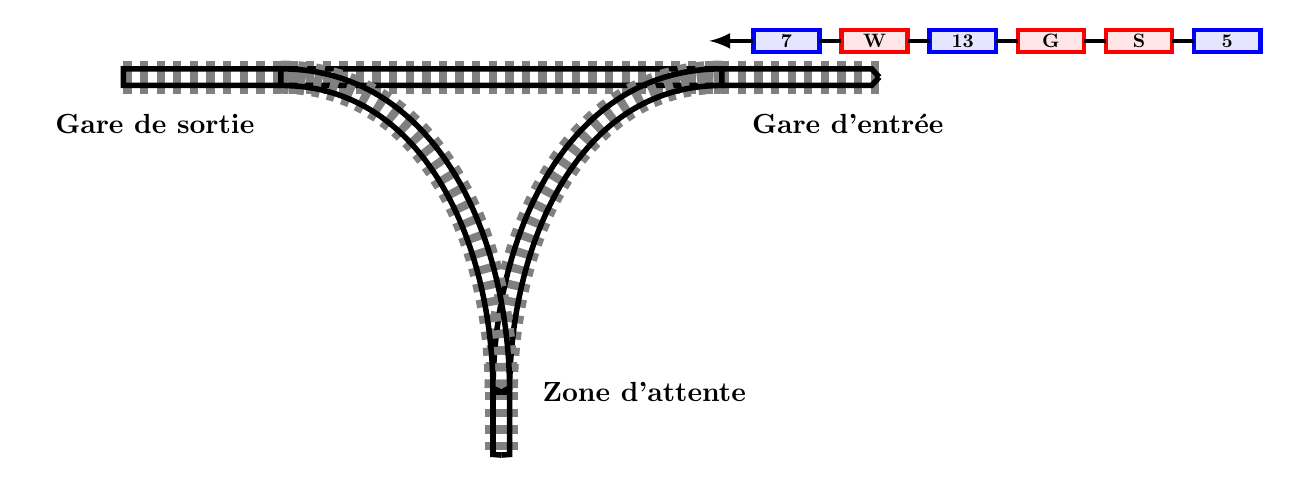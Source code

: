 % Railway from https://tex.stackexchange.com/questions/198057/tikz-drawing-railway-tracks

\usetikzlibrary{decorations.pathmorphing}

\tikzstyle{track}=[
    postaction={draw=gray,dashed,line width=12pt},
    postaction={draw,decorate,decoration={curveto,raise=3pt},line width=2pt},
    postaction={draw,decorate,decoration={curveto,raise=-3pt},line width=2pt}]

\begin{tikzpicture}[scale=0.4, every node/.style={scale=1}]


  \path[track] (-12,0) -- (12,0);
  \path[track] (0,-10) -- (0,-12);

\path[track] (7,0)    to[out= 180,in=90] ( 0,-10) ;

\path[track] (-7,0)    to[out= 0,in=90] ( 0,-10) ;
%                             to[out=  0,in= 90] ( 7,25) 
%                             to[out=270,in=  0] (-5,27);

%     \path[track] (-5,27)    to[out=  0,in=180] ( 5,33) 
%                             to[out=  0,in= 90] ( 7,25) 
%                             to[out=270,in=  0] (-5,27);

%     \path[track] (-4,10)    to ( 0,10) to[out=  0,in=270] (4,16);
%     \path[track] (12,10)    to ( 8,10) to[out=180,in=270] (4,16) to (4,20);
% 
%     \path[track] (-4, 0)    to (12, 0);
% 
%     \path[track] ( 0, 0)    to[out=  0,in=270] (3,2) 
%                             to[out= 90,in=270] (1,4)
%                             to[out= 90,in=180] (4,6) 
%                             to[out=  0,in=120] (8,5) 
%                             to[out=300,in=  0] (4,0);


\begin{scope}[xshift= 8cm,yshift = 0.8cm,scale=0.7,every node/.style={scale=0.7}]



\draw[ultra thick,blue,fill = blue!10] (0,0) rectangle ++(3,1);
\node at (1.5,0.5) {\bf 7};

\draw[ultra thick,red,fill = red!10] (4,0) rectangle ++(3,1);
\node at (5.5,0.5) {\bf W};

\draw[ultra thick,blue,fill = blue!10] (8,0) rectangle ++(3,1);
\node at (9.5,0.5) {\bf 13};

\draw[ultra thick,red,fill = red!10] (12,0) rectangle ++(3,1);
\node at (13.5,0.5) {\bf G};

\draw[ultra thick,red,fill = red!10] (16,0) rectangle ++(3,1);
\node at (17.5,0.5) {\bf S};

\draw[ultra thick,blue,fill = blue!10] (20,0) rectangle ++(3,1);
\node at (21.5,0.5) {\bf 5};

\foreach \x in {3,7,...,19}{
  \draw[ultra thick] (\x,0.5)--++(1,0);
} 

\draw[ultra thick,->,>=latex] (0,0.5)--++(-2,0);


\end{scope}

\node at (11,-1.5) {\bf Gare d'entr\'ee};
\node at (-11,-1.5) {\bf Gare de sortie};
\node[right] at (1,-10) {\bf Zone d'attente};

\end{tikzpicture}
